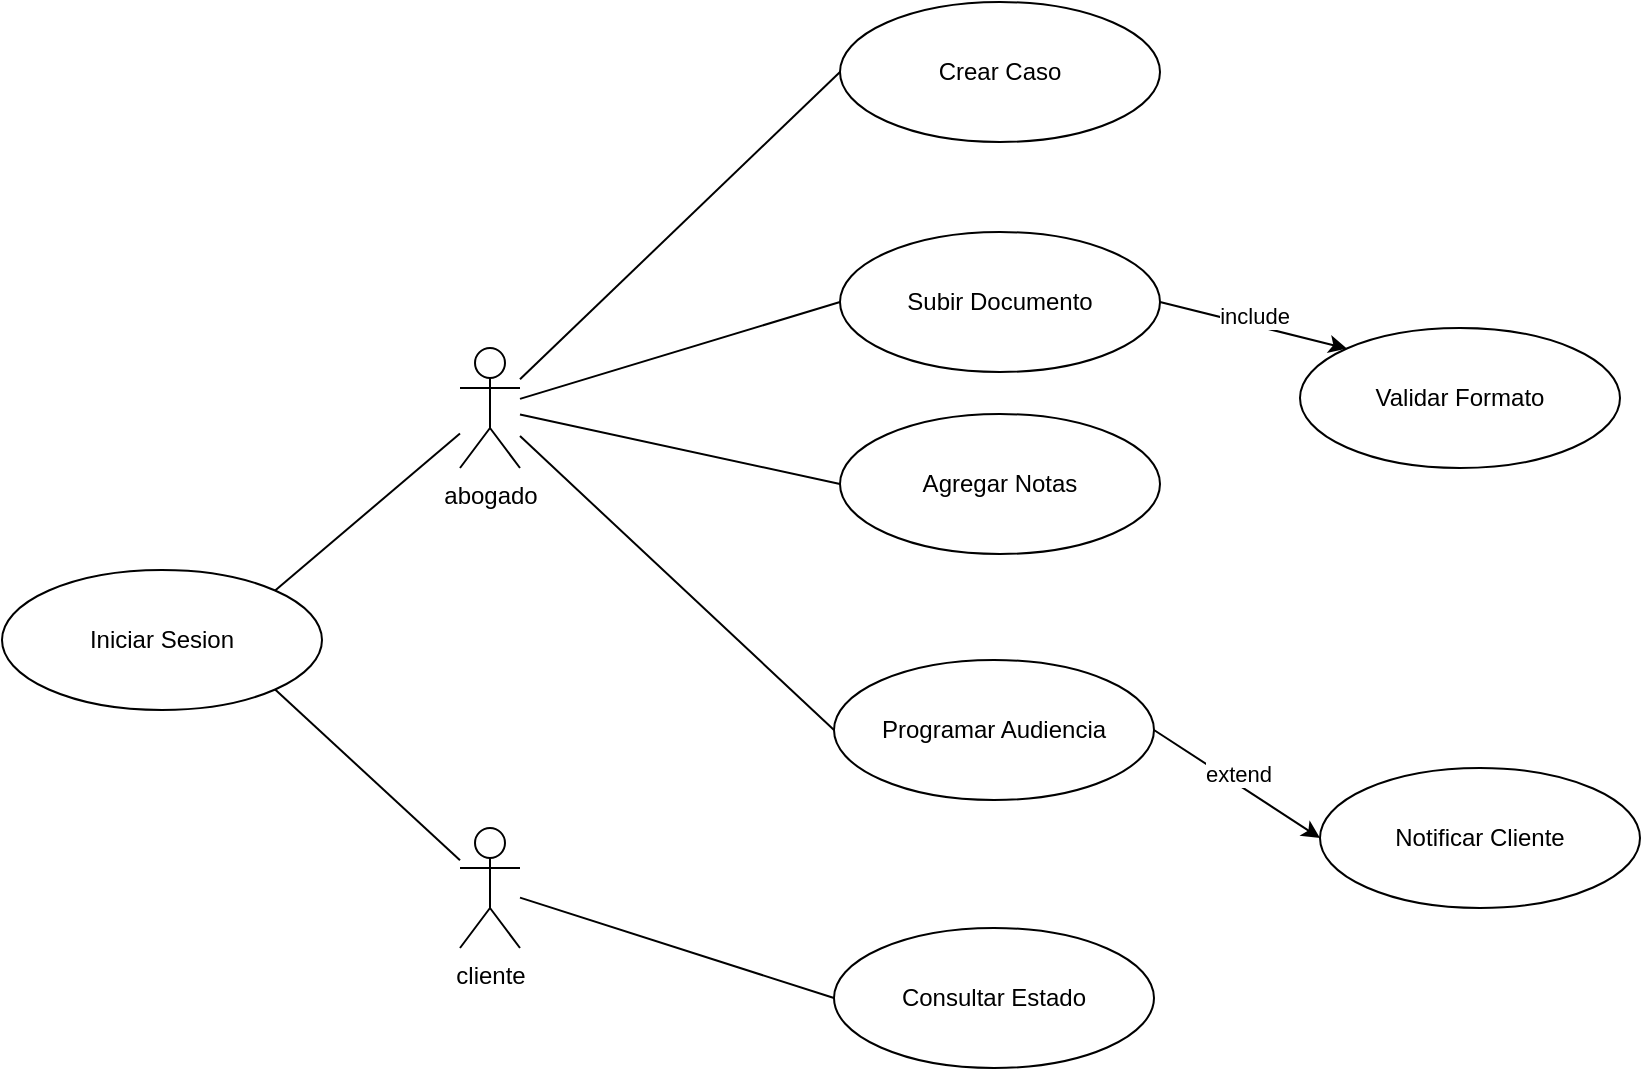 <mxfile version="26.2.14">
  <diagram name="Página-1" id="kMcEYbAoiU9MV2PFz0vR">
    <mxGraphModel dx="1826" dy="1177" grid="0" gridSize="10" guides="1" tooltips="1" connect="1" arrows="1" fold="1" page="0" pageScale="1" pageWidth="827" pageHeight="1169" math="0" shadow="0">
      <root>
        <mxCell id="0" />
        <mxCell id="1" parent="0" />
        <mxCell id="Vae7G2pyVFwEq37J8CTA-1" value="abogado" style="shape=umlActor;verticalLabelPosition=bottom;verticalAlign=top;html=1;outlineConnect=0;" parent="1" vertex="1">
          <mxGeometry x="130" y="120" width="30" height="60" as="geometry" />
        </mxCell>
        <mxCell id="Vae7G2pyVFwEq37J8CTA-2" value="Crear Caso" style="ellipse;whiteSpace=wrap;html=1;" parent="1" vertex="1">
          <mxGeometry x="320" y="-53" width="160" height="70" as="geometry" />
        </mxCell>
        <mxCell id="Vae7G2pyVFwEq37J8CTA-3" value="cliente" style="shape=umlActor;verticalLabelPosition=bottom;verticalAlign=top;html=1;outlineConnect=0;" parent="1" vertex="1">
          <mxGeometry x="130" y="360" width="30" height="60" as="geometry" />
        </mxCell>
        <mxCell id="Vae7G2pyVFwEq37J8CTA-6" value="Subir Documento" style="ellipse;whiteSpace=wrap;html=1;" parent="1" vertex="1">
          <mxGeometry x="320" y="62" width="160" height="70" as="geometry" />
        </mxCell>
        <mxCell id="Vae7G2pyVFwEq37J8CTA-7" value="A&lt;span style=&quot;background-color: transparent; color: light-dark(rgb(0, 0, 0), rgb(255, 255, 255));&quot;&gt;gregar Notas&lt;/span&gt;" style="ellipse;whiteSpace=wrap;html=1;" parent="1" vertex="1">
          <mxGeometry x="320" y="153" width="160" height="70" as="geometry" />
        </mxCell>
        <mxCell id="Vae7G2pyVFwEq37J8CTA-8" value="Consultar Estado" style="ellipse;whiteSpace=wrap;html=1;" parent="1" vertex="1">
          <mxGeometry x="317" y="410" width="160" height="70" as="geometry" />
        </mxCell>
        <mxCell id="Vae7G2pyVFwEq37J8CTA-9" value="" style="endArrow=none;html=1;rounded=0;entryX=0;entryY=0.5;entryDx=0;entryDy=0;" parent="1" source="Vae7G2pyVFwEq37J8CTA-3" target="Vae7G2pyVFwEq37J8CTA-8" edge="1">
          <mxGeometry width="50" height="50" relative="1" as="geometry">
            <mxPoint x="160" y="280" as="sourcePoint" />
            <mxPoint x="210" y="230" as="targetPoint" />
          </mxGeometry>
        </mxCell>
        <mxCell id="Vae7G2pyVFwEq37J8CTA-10" value="" style="endArrow=none;html=1;rounded=0;entryX=0;entryY=0.5;entryDx=0;entryDy=0;" parent="1" source="Vae7G2pyVFwEq37J8CTA-1" target="Vae7G2pyVFwEq37J8CTA-2" edge="1">
          <mxGeometry width="50" height="50" relative="1" as="geometry">
            <mxPoint x="160" y="150" as="sourcePoint" />
            <mxPoint x="210" y="100" as="targetPoint" />
          </mxGeometry>
        </mxCell>
        <mxCell id="Vae7G2pyVFwEq37J8CTA-11" value="" style="endArrow=none;html=1;rounded=0;entryX=0;entryY=0.5;entryDx=0;entryDy=0;" parent="1" source="Vae7G2pyVFwEq37J8CTA-1" target="Vae7G2pyVFwEq37J8CTA-6" edge="1">
          <mxGeometry width="50" height="50" relative="1" as="geometry">
            <mxPoint x="160" y="150" as="sourcePoint" />
            <mxPoint x="260" y="170" as="targetPoint" />
          </mxGeometry>
        </mxCell>
        <mxCell id="Vae7G2pyVFwEq37J8CTA-13" value="Programar Audiencia" style="ellipse;whiteSpace=wrap;html=1;" parent="1" vertex="1">
          <mxGeometry x="317" y="276" width="160" height="70" as="geometry" />
        </mxCell>
        <mxCell id="Vae7G2pyVFwEq37J8CTA-14" value="" style="endArrow=none;html=1;rounded=0;entryX=0;entryY=0.5;entryDx=0;entryDy=0;" parent="1" source="Vae7G2pyVFwEq37J8CTA-1" target="Vae7G2pyVFwEq37J8CTA-7" edge="1">
          <mxGeometry width="50" height="50" relative="1" as="geometry">
            <mxPoint x="160" y="150" as="sourcePoint" />
            <mxPoint x="290" y="220" as="targetPoint" />
          </mxGeometry>
        </mxCell>
        <mxCell id="Vae7G2pyVFwEq37J8CTA-15" value="Validar Formato" style="ellipse;whiteSpace=wrap;html=1;" parent="1" vertex="1">
          <mxGeometry x="550" y="110" width="160" height="70" as="geometry" />
        </mxCell>
        <mxCell id="Vae7G2pyVFwEq37J8CTA-18" value="" style="endArrow=classic;html=1;rounded=0;entryX=0;entryY=0;entryDx=0;entryDy=0;exitX=1;exitY=0.5;exitDx=0;exitDy=0;" parent="1" target="Vae7G2pyVFwEq37J8CTA-15" edge="1" source="Vae7G2pyVFwEq37J8CTA-6">
          <mxGeometry relative="1" as="geometry">
            <mxPoint x="480" y="194.5" as="sourcePoint" />
            <mxPoint x="580" y="194.5" as="targetPoint" />
          </mxGeometry>
        </mxCell>
        <mxCell id="Vae7G2pyVFwEq37J8CTA-19" value="include" style="edgeLabel;resizable=0;html=1;;align=center;verticalAlign=middle;" parent="Vae7G2pyVFwEq37J8CTA-18" connectable="0" vertex="1">
          <mxGeometry relative="1" as="geometry">
            <mxPoint y="-5" as="offset" />
          </mxGeometry>
        </mxCell>
        <mxCell id="Vae7G2pyVFwEq37J8CTA-28" value="" style="endArrow=none;html=1;rounded=0;entryX=0;entryY=0.5;entryDx=0;entryDy=0;" parent="1" source="Vae7G2pyVFwEq37J8CTA-1" target="Vae7G2pyVFwEq37J8CTA-13" edge="1">
          <mxGeometry width="50" height="50" relative="1" as="geometry">
            <mxPoint x="220" y="400" as="sourcePoint" />
            <mxPoint x="270" y="350" as="targetPoint" />
          </mxGeometry>
        </mxCell>
        <mxCell id="Vae7G2pyVFwEq37J8CTA-30" value="Notificar Cliente" style="ellipse;whiteSpace=wrap;html=1;" parent="1" vertex="1">
          <mxGeometry x="560" y="330" width="160" height="70" as="geometry" />
        </mxCell>
        <mxCell id="Vae7G2pyVFwEq37J8CTA-31" value="" style="endArrow=classic;html=1;rounded=0;exitX=1;exitY=0.5;exitDx=0;exitDy=0;entryX=0;entryY=0.5;entryDx=0;entryDy=0;" parent="1" source="Vae7G2pyVFwEq37J8CTA-13" target="Vae7G2pyVFwEq37J8CTA-30" edge="1">
          <mxGeometry relative="1" as="geometry">
            <mxPoint x="510" y="420" as="sourcePoint" />
            <mxPoint x="610" y="420" as="targetPoint" />
          </mxGeometry>
        </mxCell>
        <mxCell id="Vae7G2pyVFwEq37J8CTA-32" value="extend" style="edgeLabel;resizable=0;html=1;;align=center;verticalAlign=middle;" parent="Vae7G2pyVFwEq37J8CTA-31" connectable="0" vertex="1">
          <mxGeometry relative="1" as="geometry">
            <mxPoint y="-5" as="offset" />
          </mxGeometry>
        </mxCell>
        <mxCell id="6AmtcbOE4Wfi3HL8gJqx-2" value="Iniciar Sesion" style="ellipse;whiteSpace=wrap;html=1;" vertex="1" parent="1">
          <mxGeometry x="-99" y="231" width="160" height="70" as="geometry" />
        </mxCell>
        <mxCell id="6AmtcbOE4Wfi3HL8gJqx-3" value="" style="endArrow=none;html=1;rounded=0;exitX=1;exitY=1;exitDx=0;exitDy=0;" edge="1" parent="1" source="6AmtcbOE4Wfi3HL8gJqx-2" target="Vae7G2pyVFwEq37J8CTA-3">
          <mxGeometry width="50" height="50" relative="1" as="geometry">
            <mxPoint x="11" y="447" as="sourcePoint" />
            <mxPoint x="61" y="397" as="targetPoint" />
          </mxGeometry>
        </mxCell>
        <mxCell id="6AmtcbOE4Wfi3HL8gJqx-4" value="" style="endArrow=none;html=1;rounded=0;exitX=1;exitY=0;exitDx=0;exitDy=0;" edge="1" parent="1" source="6AmtcbOE4Wfi3HL8gJqx-2" target="Vae7G2pyVFwEq37J8CTA-1">
          <mxGeometry width="50" height="50" relative="1" as="geometry">
            <mxPoint x="15" y="194" as="sourcePoint" />
            <mxPoint x="65" y="144" as="targetPoint" />
          </mxGeometry>
        </mxCell>
      </root>
    </mxGraphModel>
  </diagram>
</mxfile>
